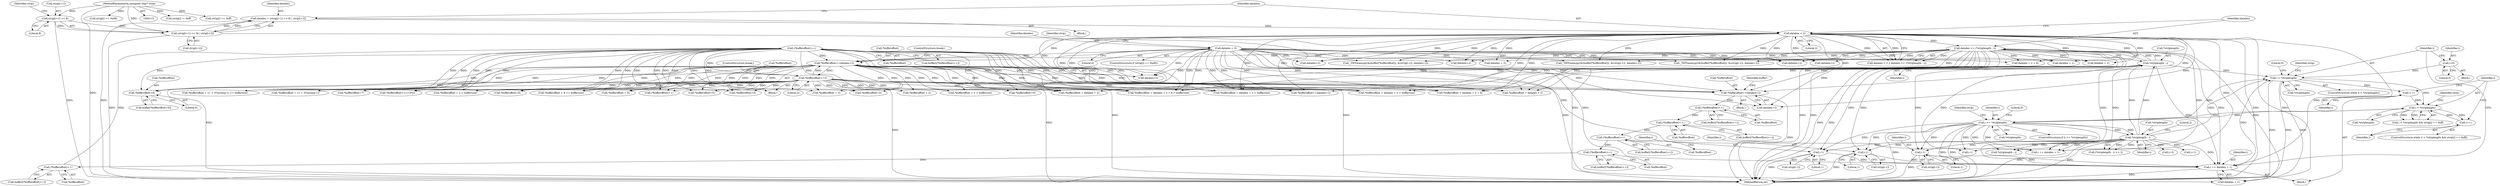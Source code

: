 digraph "0_libtiff_83a4b92815ea04969d494416eaae3d4c6b338e4a#diff-c8b4b355f9b5c06d585b23138e1c185f_3@pointer" {
"1000407" [label="(Call,*bufferoffset+6)"];
"1000516" [label="(Call,(*bufferoffset)++)"];
"1000505" [label="(Call,(*bufferoffset)++)"];
"1000498" [label="(Call,(*bufferoffset)++)"];
"1000491" [label="(Call,(*bufferoffset)++)"];
"1000484" [label="(Call,(*bufferoffset)++)"];
"1000477" [label="(Call,(*bufferoffset)++)"];
"1000468" [label="(Call,*bufferoffset+=datalen+2)"];
"1000207" [label="(Call,datalen < 2)"];
"1000190" [label="(Call,datalen = (strip[i+1] << 8) | strip[i+2])"];
"1000192" [label="(Call,(strip[i+1] << 8) | strip[i+2])"];
"1000193" [label="(Call,strip[i+1] << 8)"];
"1000116" [label="(MethodParameterIn,unsigned char* strip)"];
"1000210" [label="(Call,datalen >= (*striplength - i))"];
"1000212" [label="(Call,*striplength - i)"];
"1000183" [label="(Call,*striplength - i)"];
"1000164" [label="(Call,i >= *striplength)"];
"1000152" [label="(Call,i < *striplength)"];
"1000148" [label="(Call,i++)"];
"1000129" [label="(Call,i < *striplength)"];
"1000125" [label="(Call,i=0)"];
"1000671" [label="(Call,i += datalen + 1)"];
"1000176" [label="(Call,datalen = 0)"];
"1000283" [label="(Call,i-1)"];
"1000545" [label="(Call,i-1)"];
"1000242" [label="(Call,i-1)"];
"1000161" [label="(Call,i++)"];
"1000551" [label="(Call,*bufferoffset+=datalen+2)"];
"1000246" [label="(Call,*bufferoffset+=2)"];
"1000249" [label="(Literal,2)"];
"1000482" [label="(Call,buffer[(*bufferoffset)++])"];
"1000274" [label="(Call,_TIFFmemcpy(&(buffer[*bufferoffset]), &(strip[i-1]), datalen+2))"];
"1000477" [label="(Call,(*bufferoffset)++)"];
"1000199" [label="(Literal,8)"];
"1000672" [label="(Identifier,i)"];
"1000243" [label="(Identifier,i)"];
"1000469" [label="(Call,*bufferoffset)"];
"1000547" [label="(Literal,1)"];
"1000286" [label="(Call,datalen+2)"];
"1000180" [label="(Block,)"];
"1000590" [label="(Call,*bufferoffset+=datalen+2)"];
"1000551" [label="(Call,*bufferoffset+=datalen+2)"];
"1000475" [label="(Call,buffer[(*bufferoffset)++])"];
"1000127" [label="(Literal,0)"];
"1000526" [label="(Call,*bufferoffset + datalen + 2 > buffersize)"];
"1000506" [label="(Call,*bufferoffset)"];
"1000207" [label="(Call,datalen < 2)"];
"1000514" [label="(Call,buffer[(*bufferoffset)++])"];
"1000191" [label="(Identifier,datalen)"];
"1000176" [label="(Call,datalen = 0)"];
"1000187" [label="(Literal,2)"];
"1000131" [label="(Call,*striplength)"];
"1000485" [label="(Call,*bufferoffset)"];
"1000128" [label="(ControlStructure,while (i < *striplength))"];
"1000492" [label="(Call,*bufferoffset)"];
"1000505" [label="(Call,(*bufferoffset)++)"];
"1000352" [label="(Call,*bufferoffset+11+(3*j))"];
"1000161" [label="(Call,i++)"];
"1000158" [label="(Identifier,strip)"];
"1000491" [label="(Call,(*bufferoffset)++)"];
"1000154" [label="(Call,*striplength)"];
"1000162" [label="(Identifier,i)"];
"1000517" [label="(Call,*bufferoffset)"];
"1000153" [label="(Identifier,i)"];
"1000290" [label="(Call,*bufferoffset + 9 >= buffersize)"];
"1000285" [label="(Literal,1)"];
"1000116" [label="(MethodParameterIn,unsigned char* strip)"];
"1000226" [label="(Call,*bufferoffset + 2)"];
"1000206" [label="(Call,datalen < 2 || datalen >= (*striplength - i))"];
"1000530" [label="(Call,datalen + 2)"];
"1000125" [label="(Call,i=0)"];
"1000302" [label="(Call,*bufferoffset+9)"];
"1000405" [label="(Call,buffer[*bufferoffset+6])"];
"1000182" [label="(Call,(*striplength - i) <= 2)"];
"1000587" [label="(Call,datalen+2)"];
"1000478" [label="(Call,*bufferoffset)"];
"1000498" [label="(Call,(*bufferoffset)++)"];
"1000565" [label="(Call,*bufferoffset + datalen + 2 > buffersize)"];
"1000266" [label="(Call,datalen + 2 + 6)"];
"1000569" [label="(Call,datalen + 2)"];
"1000212" [label="(Call,*striplength - i)"];
"1000178" [label="(Literal,0)"];
"1000323" [label="(Call,*bufferoffset + 11 + 3*(ncomp-1) >= buffersize)"];
"1000677" [label="(Literal,0)"];
"1000173" [label="(Identifier,strip)"];
"1000639" [label="(Call,*striplength - i)"];
"1000536" [label="(Call,_TIFFmemcpy(&(buffer[*bufferoffset]), &(strip[i-1]), datalen+2))"];
"1000150" [label="(ControlStructure,while (i < *striplength && strip[i] == 0xff))"];
"1000434" [label="(Call,*bufferoffset+8)"];
"1000459" [label="(Call,*bufferoffset+6)"];
"1000575" [label="(Call,_TIFFmemcpy(&(buffer[*bufferoffset]), &(strip[i-1]), datalen+2))"];
"1000200" [label="(Call,strip[i+2])"];
"1000546" [label="(Identifier,i)"];
"1000246" [label="(Call,*bufferoffset+=2)"];
"1000165" [label="(Identifier,i)"];
"1000222" [label="(Block,)"];
"1000499" [label="(Call,*bufferoffset)"];
"1000671" [label="(Call,i += datalen + 1)"];
"1000201" [label="(Identifier,strip)"];
"1000209" [label="(Literal,2)"];
"1000593" [label="(Call,datalen+2)"];
"1000169" [label="(Literal,0)"];
"1000164" [label="(Call,i >= *striplength)"];
"1000143" [label="(Identifier,strip)"];
"1000126" [label="(Identifier,i)"];
"1000324" [label="(Call,*bufferoffset + 11 + 3*(ncomp-1))"];
"1000130" [label="(Identifier,i)"];
"1000184" [label="(Call,*striplength)"];
"1000244" [label="(Literal,1)"];
"1000151" [label="(Call,i < *striplength && strip[i] == 0xff)"];
"1000425" [label="(Call,*bufferoffset+7)"];
"1000631" [label="(Call,datalen + 1)"];
"1000166" [label="(Call,*striplength)"];
"1000599" [label="(Call,*bufferoffset + 2 > buffersize)"];
"1000240" [label="(Call,strip[i-1])"];
"1000133" [label="(Block,)"];
"1000141" [label="(Call,strip[i] != 0xff)"];
"1000193" [label="(Call,strip[i+1] << 8)"];
"1000629" [label="(Call,i += datalen + 1)"];
"1000407" [label="(Call,*bufferoffset+6)"];
"1000129" [label="(Call,i < *striplength)"];
"1000516" [label="(Call,(*bufferoffset)++)"];
"1000190" [label="(Call,datalen = (strip[i+1] << 8) | strip[i+2])"];
"1000408" [label="(Call,*bufferoffset)"];
"1000208" [label="(Identifier,datalen)"];
"1000186" [label="(Identifier,i)"];
"1000156" [label="(Call,strip[i] == 0xff)"];
"1000548" [label="(Call,datalen+2)"];
"1000211" [label="(Identifier,datalen)"];
"1000263" [label="(Call,*bufferoffset + datalen + 2 + 6)"];
"1000489" [label="(Call,buffer[(*bufferoffset)++])"];
"1000192" [label="(Call,(strip[i+1] << 8) | strip[i+2])"];
"1000183" [label="(Call,*striplength - i)"];
"1000210" [label="(Call,datalen >= (*striplength - i))"];
"1000673" [label="(Call,datalen + 1)"];
"1000177" [label="(Identifier,datalen)"];
"1000584" [label="(Call,i-1)"];
"1000171" [label="(Call,strip[i] == 0xd8)"];
"1000202" [label="(Call,i+2)"];
"1000468" [label="(Call,*bufferoffset+=datalen+2)"];
"1000503" [label="(Call,buffer[(*bufferoffset)++])"];
"1000496" [label="(Call,buffer[(*bufferoffset)++])"];
"1000471" [label="(Call,datalen+2)"];
"1000283" [label="(Call,i-1)"];
"1000247" [label="(Call,*bufferoffset)"];
"1000476" [label="(Identifier,buffer)"];
"1000220" [label="(Identifier,strip)"];
"1000600" [label="(Call,*bufferoffset + 2)"];
"1000410" [label="(Literal,6)"];
"1000170" [label="(ControlStructure,if (strip[i] == 0xd8))"];
"1000291" [label="(Call,*bufferoffset + 9)"];
"1000163" [label="(ControlStructure,if (i >= *striplength))"];
"1000242" [label="(Call,i-1)"];
"1000557" [label="(ControlStructure,break;)"];
"1000545" [label="(Call,i-1)"];
"1000554" [label="(Call,datalen+2)"];
"1000194" [label="(Call,strip[i+1])"];
"1000196" [label="(Call,i+1)"];
"1000225" [label="(Call,*bufferoffset + 2 > buffersize)"];
"1000213" [label="(Call,*striplength)"];
"1000284" [label="(Identifier,i)"];
"1000527" [label="(Call,*bufferoffset + datalen + 2)"];
"1000123" [label="(Block,)"];
"1000260" [label="(Block,)"];
"1000262" [label="(Call,*bufferoffset + datalen + 2 + 6 > buffersize)"];
"1000398" [label="(Call,*bufferoffset+5)"];
"1000152" [label="(Call,i < *striplength)"];
"1000552" [label="(Call,*bufferoffset)"];
"1000281" [label="(Call,strip[i-1])"];
"1000610" [label="(Call,(*bufferoffset)++)"];
"1000566" [label="(Call,*bufferoffset + datalen + 2)"];
"1000149" [label="(Identifier,i)"];
"1000445" [label="(Call,*bufferoffset+5)"];
"1000543" [label="(Call,strip[i-1])"];
"1000250" [label="(ControlStructure,break;)"];
"1000678" [label="(MethodReturn,int)"];
"1000148" [label="(Call,i++)"];
"1000484" [label="(Call,(*bufferoffset)++)"];
"1000215" [label="(Identifier,i)"];
"1000407" -> "1000405"  [label="AST: "];
"1000407" -> "1000410"  [label="CFG: "];
"1000408" -> "1000407"  [label="AST: "];
"1000410" -> "1000407"  [label="AST: "];
"1000405" -> "1000407"  [label="CFG: "];
"1000516" -> "1000407"  [label="DDG: "];
"1000551" -> "1000407"  [label="DDG: "];
"1000246" -> "1000407"  [label="DDG: "];
"1000516" -> "1000514"  [label="AST: "];
"1000516" -> "1000517"  [label="CFG: "];
"1000517" -> "1000516"  [label="AST: "];
"1000514" -> "1000516"  [label="CFG: "];
"1000516" -> "1000678"  [label="DDG: "];
"1000516" -> "1000225"  [label="DDG: "];
"1000516" -> "1000226"  [label="DDG: "];
"1000516" -> "1000246"  [label="DDG: "];
"1000516" -> "1000262"  [label="DDG: "];
"1000516" -> "1000263"  [label="DDG: "];
"1000516" -> "1000290"  [label="DDG: "];
"1000516" -> "1000291"  [label="DDG: "];
"1000516" -> "1000302"  [label="DDG: "];
"1000516" -> "1000323"  [label="DDG: "];
"1000516" -> "1000324"  [label="DDG: "];
"1000516" -> "1000352"  [label="DDG: "];
"1000516" -> "1000398"  [label="DDG: "];
"1000516" -> "1000425"  [label="DDG: "];
"1000516" -> "1000434"  [label="DDG: "];
"1000516" -> "1000445"  [label="DDG: "];
"1000516" -> "1000459"  [label="DDG: "];
"1000516" -> "1000468"  [label="DDG: "];
"1000505" -> "1000516"  [label="DDG: "];
"1000516" -> "1000526"  [label="DDG: "];
"1000516" -> "1000527"  [label="DDG: "];
"1000516" -> "1000551"  [label="DDG: "];
"1000516" -> "1000565"  [label="DDG: "];
"1000516" -> "1000566"  [label="DDG: "];
"1000516" -> "1000590"  [label="DDG: "];
"1000516" -> "1000599"  [label="DDG: "];
"1000516" -> "1000600"  [label="DDG: "];
"1000516" -> "1000610"  [label="DDG: "];
"1000505" -> "1000503"  [label="AST: "];
"1000505" -> "1000506"  [label="CFG: "];
"1000506" -> "1000505"  [label="AST: "];
"1000503" -> "1000505"  [label="CFG: "];
"1000498" -> "1000505"  [label="DDG: "];
"1000498" -> "1000496"  [label="AST: "];
"1000498" -> "1000499"  [label="CFG: "];
"1000499" -> "1000498"  [label="AST: "];
"1000496" -> "1000498"  [label="CFG: "];
"1000491" -> "1000498"  [label="DDG: "];
"1000491" -> "1000489"  [label="AST: "];
"1000491" -> "1000492"  [label="CFG: "];
"1000492" -> "1000491"  [label="AST: "];
"1000489" -> "1000491"  [label="CFG: "];
"1000484" -> "1000491"  [label="DDG: "];
"1000484" -> "1000482"  [label="AST: "];
"1000484" -> "1000485"  [label="CFG: "];
"1000485" -> "1000484"  [label="AST: "];
"1000482" -> "1000484"  [label="CFG: "];
"1000477" -> "1000484"  [label="DDG: "];
"1000477" -> "1000475"  [label="AST: "];
"1000477" -> "1000478"  [label="CFG: "];
"1000478" -> "1000477"  [label="AST: "];
"1000475" -> "1000477"  [label="CFG: "];
"1000468" -> "1000477"  [label="DDG: "];
"1000468" -> "1000260"  [label="AST: "];
"1000468" -> "1000471"  [label="CFG: "];
"1000469" -> "1000468"  [label="AST: "];
"1000471" -> "1000468"  [label="AST: "];
"1000476" -> "1000468"  [label="CFG: "];
"1000468" -> "1000678"  [label="DDG: "];
"1000207" -> "1000468"  [label="DDG: "];
"1000210" -> "1000468"  [label="DDG: "];
"1000176" -> "1000468"  [label="DDG: "];
"1000551" -> "1000468"  [label="DDG: "];
"1000246" -> "1000468"  [label="DDG: "];
"1000207" -> "1000206"  [label="AST: "];
"1000207" -> "1000209"  [label="CFG: "];
"1000208" -> "1000207"  [label="AST: "];
"1000209" -> "1000207"  [label="AST: "];
"1000211" -> "1000207"  [label="CFG: "];
"1000206" -> "1000207"  [label="CFG: "];
"1000207" -> "1000678"  [label="DDG: "];
"1000207" -> "1000206"  [label="DDG: "];
"1000207" -> "1000206"  [label="DDG: "];
"1000190" -> "1000207"  [label="DDG: "];
"1000207" -> "1000210"  [label="DDG: "];
"1000207" -> "1000262"  [label="DDG: "];
"1000207" -> "1000263"  [label="DDG: "];
"1000207" -> "1000266"  [label="DDG: "];
"1000207" -> "1000274"  [label="DDG: "];
"1000207" -> "1000286"  [label="DDG: "];
"1000207" -> "1000471"  [label="DDG: "];
"1000207" -> "1000526"  [label="DDG: "];
"1000207" -> "1000527"  [label="DDG: "];
"1000207" -> "1000530"  [label="DDG: "];
"1000207" -> "1000536"  [label="DDG: "];
"1000207" -> "1000548"  [label="DDG: "];
"1000207" -> "1000551"  [label="DDG: "];
"1000207" -> "1000554"  [label="DDG: "];
"1000207" -> "1000565"  [label="DDG: "];
"1000207" -> "1000566"  [label="DDG: "];
"1000207" -> "1000569"  [label="DDG: "];
"1000207" -> "1000575"  [label="DDG: "];
"1000207" -> "1000587"  [label="DDG: "];
"1000207" -> "1000590"  [label="DDG: "];
"1000207" -> "1000593"  [label="DDG: "];
"1000207" -> "1000629"  [label="DDG: "];
"1000207" -> "1000631"  [label="DDG: "];
"1000207" -> "1000671"  [label="DDG: "];
"1000207" -> "1000673"  [label="DDG: "];
"1000190" -> "1000180"  [label="AST: "];
"1000190" -> "1000192"  [label="CFG: "];
"1000191" -> "1000190"  [label="AST: "];
"1000192" -> "1000190"  [label="AST: "];
"1000208" -> "1000190"  [label="CFG: "];
"1000190" -> "1000678"  [label="DDG: "];
"1000192" -> "1000190"  [label="DDG: "];
"1000192" -> "1000190"  [label="DDG: "];
"1000192" -> "1000200"  [label="CFG: "];
"1000193" -> "1000192"  [label="AST: "];
"1000200" -> "1000192"  [label="AST: "];
"1000192" -> "1000678"  [label="DDG: "];
"1000192" -> "1000678"  [label="DDG: "];
"1000193" -> "1000192"  [label="DDG: "];
"1000193" -> "1000192"  [label="DDG: "];
"1000116" -> "1000192"  [label="DDG: "];
"1000193" -> "1000199"  [label="CFG: "];
"1000194" -> "1000193"  [label="AST: "];
"1000199" -> "1000193"  [label="AST: "];
"1000201" -> "1000193"  [label="CFG: "];
"1000193" -> "1000678"  [label="DDG: "];
"1000116" -> "1000193"  [label="DDG: "];
"1000116" -> "1000115"  [label="AST: "];
"1000116" -> "1000678"  [label="DDG: "];
"1000116" -> "1000141"  [label="DDG: "];
"1000116" -> "1000156"  [label="DDG: "];
"1000116" -> "1000171"  [label="DDG: "];
"1000210" -> "1000206"  [label="AST: "];
"1000210" -> "1000212"  [label="CFG: "];
"1000211" -> "1000210"  [label="AST: "];
"1000212" -> "1000210"  [label="AST: "];
"1000206" -> "1000210"  [label="CFG: "];
"1000210" -> "1000678"  [label="DDG: "];
"1000210" -> "1000678"  [label="DDG: "];
"1000210" -> "1000206"  [label="DDG: "];
"1000210" -> "1000206"  [label="DDG: "];
"1000212" -> "1000210"  [label="DDG: "];
"1000212" -> "1000210"  [label="DDG: "];
"1000210" -> "1000262"  [label="DDG: "];
"1000210" -> "1000263"  [label="DDG: "];
"1000210" -> "1000266"  [label="DDG: "];
"1000210" -> "1000274"  [label="DDG: "];
"1000210" -> "1000286"  [label="DDG: "];
"1000210" -> "1000471"  [label="DDG: "];
"1000210" -> "1000526"  [label="DDG: "];
"1000210" -> "1000527"  [label="DDG: "];
"1000210" -> "1000530"  [label="DDG: "];
"1000210" -> "1000536"  [label="DDG: "];
"1000210" -> "1000548"  [label="DDG: "];
"1000210" -> "1000551"  [label="DDG: "];
"1000210" -> "1000554"  [label="DDG: "];
"1000210" -> "1000565"  [label="DDG: "];
"1000210" -> "1000566"  [label="DDG: "];
"1000210" -> "1000569"  [label="DDG: "];
"1000210" -> "1000575"  [label="DDG: "];
"1000210" -> "1000587"  [label="DDG: "];
"1000210" -> "1000590"  [label="DDG: "];
"1000210" -> "1000593"  [label="DDG: "];
"1000210" -> "1000629"  [label="DDG: "];
"1000210" -> "1000631"  [label="DDG: "];
"1000210" -> "1000671"  [label="DDG: "];
"1000210" -> "1000673"  [label="DDG: "];
"1000212" -> "1000215"  [label="CFG: "];
"1000213" -> "1000212"  [label="AST: "];
"1000215" -> "1000212"  [label="AST: "];
"1000212" -> "1000678"  [label="DDG: "];
"1000212" -> "1000678"  [label="DDG: "];
"1000212" -> "1000129"  [label="DDG: "];
"1000183" -> "1000212"  [label="DDG: "];
"1000183" -> "1000212"  [label="DDG: "];
"1000212" -> "1000242"  [label="DDG: "];
"1000212" -> "1000283"  [label="DDG: "];
"1000212" -> "1000545"  [label="DDG: "];
"1000212" -> "1000584"  [label="DDG: "];
"1000212" -> "1000629"  [label="DDG: "];
"1000212" -> "1000639"  [label="DDG: "];
"1000212" -> "1000671"  [label="DDG: "];
"1000183" -> "1000182"  [label="AST: "];
"1000183" -> "1000186"  [label="CFG: "];
"1000184" -> "1000183"  [label="AST: "];
"1000186" -> "1000183"  [label="AST: "];
"1000187" -> "1000183"  [label="CFG: "];
"1000183" -> "1000678"  [label="DDG: "];
"1000183" -> "1000678"  [label="DDG: "];
"1000183" -> "1000129"  [label="DDG: "];
"1000183" -> "1000182"  [label="DDG: "];
"1000183" -> "1000182"  [label="DDG: "];
"1000164" -> "1000183"  [label="DDG: "];
"1000164" -> "1000183"  [label="DDG: "];
"1000183" -> "1000196"  [label="DDG: "];
"1000183" -> "1000202"  [label="DDG: "];
"1000183" -> "1000242"  [label="DDG: "];
"1000183" -> "1000283"  [label="DDG: "];
"1000183" -> "1000545"  [label="DDG: "];
"1000183" -> "1000584"  [label="DDG: "];
"1000183" -> "1000629"  [label="DDG: "];
"1000183" -> "1000639"  [label="DDG: "];
"1000183" -> "1000671"  [label="DDG: "];
"1000164" -> "1000163"  [label="AST: "];
"1000164" -> "1000166"  [label="CFG: "];
"1000165" -> "1000164"  [label="AST: "];
"1000166" -> "1000164"  [label="AST: "];
"1000169" -> "1000164"  [label="CFG: "];
"1000173" -> "1000164"  [label="CFG: "];
"1000164" -> "1000678"  [label="DDG: "];
"1000164" -> "1000678"  [label="DDG: "];
"1000164" -> "1000678"  [label="DDG: "];
"1000164" -> "1000129"  [label="DDG: "];
"1000152" -> "1000164"  [label="DDG: "];
"1000152" -> "1000164"  [label="DDG: "];
"1000164" -> "1000242"  [label="DDG: "];
"1000164" -> "1000283"  [label="DDG: "];
"1000164" -> "1000545"  [label="DDG: "];
"1000164" -> "1000584"  [label="DDG: "];
"1000164" -> "1000629"  [label="DDG: "];
"1000164" -> "1000639"  [label="DDG: "];
"1000164" -> "1000671"  [label="DDG: "];
"1000152" -> "1000151"  [label="AST: "];
"1000152" -> "1000154"  [label="CFG: "];
"1000153" -> "1000152"  [label="AST: "];
"1000154" -> "1000152"  [label="AST: "];
"1000158" -> "1000152"  [label="CFG: "];
"1000151" -> "1000152"  [label="CFG: "];
"1000152" -> "1000151"  [label="DDG: "];
"1000152" -> "1000151"  [label="DDG: "];
"1000148" -> "1000152"  [label="DDG: "];
"1000161" -> "1000152"  [label="DDG: "];
"1000129" -> "1000152"  [label="DDG: "];
"1000152" -> "1000161"  [label="DDG: "];
"1000148" -> "1000133"  [label="AST: "];
"1000148" -> "1000149"  [label="CFG: "];
"1000149" -> "1000148"  [label="AST: "];
"1000153" -> "1000148"  [label="CFG: "];
"1000129" -> "1000148"  [label="DDG: "];
"1000129" -> "1000128"  [label="AST: "];
"1000129" -> "1000131"  [label="CFG: "];
"1000130" -> "1000129"  [label="AST: "];
"1000131" -> "1000129"  [label="AST: "];
"1000143" -> "1000129"  [label="CFG: "];
"1000677" -> "1000129"  [label="CFG: "];
"1000129" -> "1000678"  [label="DDG: "];
"1000129" -> "1000678"  [label="DDG: "];
"1000129" -> "1000678"  [label="DDG: "];
"1000125" -> "1000129"  [label="DDG: "];
"1000671" -> "1000129"  [label="DDG: "];
"1000125" -> "1000123"  [label="AST: "];
"1000125" -> "1000127"  [label="CFG: "];
"1000126" -> "1000125"  [label="AST: "];
"1000127" -> "1000125"  [label="AST: "];
"1000130" -> "1000125"  [label="CFG: "];
"1000671" -> "1000133"  [label="AST: "];
"1000671" -> "1000673"  [label="CFG: "];
"1000672" -> "1000671"  [label="AST: "];
"1000673" -> "1000671"  [label="AST: "];
"1000130" -> "1000671"  [label="CFG: "];
"1000671" -> "1000678"  [label="DDG: "];
"1000176" -> "1000671"  [label="DDG: "];
"1000283" -> "1000671"  [label="DDG: "];
"1000545" -> "1000671"  [label="DDG: "];
"1000242" -> "1000671"  [label="DDG: "];
"1000176" -> "1000170"  [label="AST: "];
"1000176" -> "1000178"  [label="CFG: "];
"1000177" -> "1000176"  [label="AST: "];
"1000178" -> "1000176"  [label="AST: "];
"1000220" -> "1000176"  [label="CFG: "];
"1000176" -> "1000678"  [label="DDG: "];
"1000176" -> "1000262"  [label="DDG: "];
"1000176" -> "1000263"  [label="DDG: "];
"1000176" -> "1000266"  [label="DDG: "];
"1000176" -> "1000274"  [label="DDG: "];
"1000176" -> "1000286"  [label="DDG: "];
"1000176" -> "1000471"  [label="DDG: "];
"1000176" -> "1000526"  [label="DDG: "];
"1000176" -> "1000527"  [label="DDG: "];
"1000176" -> "1000530"  [label="DDG: "];
"1000176" -> "1000536"  [label="DDG: "];
"1000176" -> "1000548"  [label="DDG: "];
"1000176" -> "1000551"  [label="DDG: "];
"1000176" -> "1000554"  [label="DDG: "];
"1000176" -> "1000565"  [label="DDG: "];
"1000176" -> "1000566"  [label="DDG: "];
"1000176" -> "1000569"  [label="DDG: "];
"1000176" -> "1000575"  [label="DDG: "];
"1000176" -> "1000587"  [label="DDG: "];
"1000176" -> "1000590"  [label="DDG: "];
"1000176" -> "1000593"  [label="DDG: "];
"1000176" -> "1000629"  [label="DDG: "];
"1000176" -> "1000631"  [label="DDG: "];
"1000176" -> "1000673"  [label="DDG: "];
"1000283" -> "1000281"  [label="AST: "];
"1000283" -> "1000285"  [label="CFG: "];
"1000284" -> "1000283"  [label="AST: "];
"1000285" -> "1000283"  [label="AST: "];
"1000281" -> "1000283"  [label="CFG: "];
"1000283" -> "1000678"  [label="DDG: "];
"1000545" -> "1000543"  [label="AST: "];
"1000545" -> "1000547"  [label="CFG: "];
"1000546" -> "1000545"  [label="AST: "];
"1000547" -> "1000545"  [label="AST: "];
"1000543" -> "1000545"  [label="CFG: "];
"1000545" -> "1000678"  [label="DDG: "];
"1000242" -> "1000240"  [label="AST: "];
"1000242" -> "1000244"  [label="CFG: "];
"1000243" -> "1000242"  [label="AST: "];
"1000244" -> "1000242"  [label="AST: "];
"1000240" -> "1000242"  [label="CFG: "];
"1000242" -> "1000678"  [label="DDG: "];
"1000161" -> "1000150"  [label="AST: "];
"1000161" -> "1000162"  [label="CFG: "];
"1000162" -> "1000161"  [label="AST: "];
"1000153" -> "1000161"  [label="CFG: "];
"1000551" -> "1000222"  [label="AST: "];
"1000551" -> "1000554"  [label="CFG: "];
"1000552" -> "1000551"  [label="AST: "];
"1000554" -> "1000551"  [label="AST: "];
"1000557" -> "1000551"  [label="CFG: "];
"1000551" -> "1000678"  [label="DDG: "];
"1000551" -> "1000678"  [label="DDG: "];
"1000551" -> "1000225"  [label="DDG: "];
"1000551" -> "1000226"  [label="DDG: "];
"1000551" -> "1000246"  [label="DDG: "];
"1000551" -> "1000262"  [label="DDG: "];
"1000551" -> "1000263"  [label="DDG: "];
"1000551" -> "1000290"  [label="DDG: "];
"1000551" -> "1000291"  [label="DDG: "];
"1000551" -> "1000302"  [label="DDG: "];
"1000551" -> "1000323"  [label="DDG: "];
"1000551" -> "1000324"  [label="DDG: "];
"1000551" -> "1000352"  [label="DDG: "];
"1000551" -> "1000398"  [label="DDG: "];
"1000551" -> "1000425"  [label="DDG: "];
"1000551" -> "1000434"  [label="DDG: "];
"1000551" -> "1000445"  [label="DDG: "];
"1000551" -> "1000459"  [label="DDG: "];
"1000551" -> "1000526"  [label="DDG: "];
"1000551" -> "1000527"  [label="DDG: "];
"1000246" -> "1000551"  [label="DDG: "];
"1000551" -> "1000565"  [label="DDG: "];
"1000551" -> "1000566"  [label="DDG: "];
"1000551" -> "1000590"  [label="DDG: "];
"1000551" -> "1000599"  [label="DDG: "];
"1000551" -> "1000600"  [label="DDG: "];
"1000551" -> "1000610"  [label="DDG: "];
"1000246" -> "1000222"  [label="AST: "];
"1000246" -> "1000249"  [label="CFG: "];
"1000247" -> "1000246"  [label="AST: "];
"1000249" -> "1000246"  [label="AST: "];
"1000250" -> "1000246"  [label="CFG: "];
"1000246" -> "1000678"  [label="DDG: "];
"1000246" -> "1000225"  [label="DDG: "];
"1000246" -> "1000226"  [label="DDG: "];
"1000246" -> "1000262"  [label="DDG: "];
"1000246" -> "1000263"  [label="DDG: "];
"1000246" -> "1000290"  [label="DDG: "];
"1000246" -> "1000291"  [label="DDG: "];
"1000246" -> "1000302"  [label="DDG: "];
"1000246" -> "1000323"  [label="DDG: "];
"1000246" -> "1000324"  [label="DDG: "];
"1000246" -> "1000352"  [label="DDG: "];
"1000246" -> "1000398"  [label="DDG: "];
"1000246" -> "1000425"  [label="DDG: "];
"1000246" -> "1000434"  [label="DDG: "];
"1000246" -> "1000445"  [label="DDG: "];
"1000246" -> "1000459"  [label="DDG: "];
"1000246" -> "1000526"  [label="DDG: "];
"1000246" -> "1000527"  [label="DDG: "];
"1000246" -> "1000565"  [label="DDG: "];
"1000246" -> "1000566"  [label="DDG: "];
"1000246" -> "1000590"  [label="DDG: "];
"1000246" -> "1000599"  [label="DDG: "];
"1000246" -> "1000600"  [label="DDG: "];
"1000246" -> "1000610"  [label="DDG: "];
}
